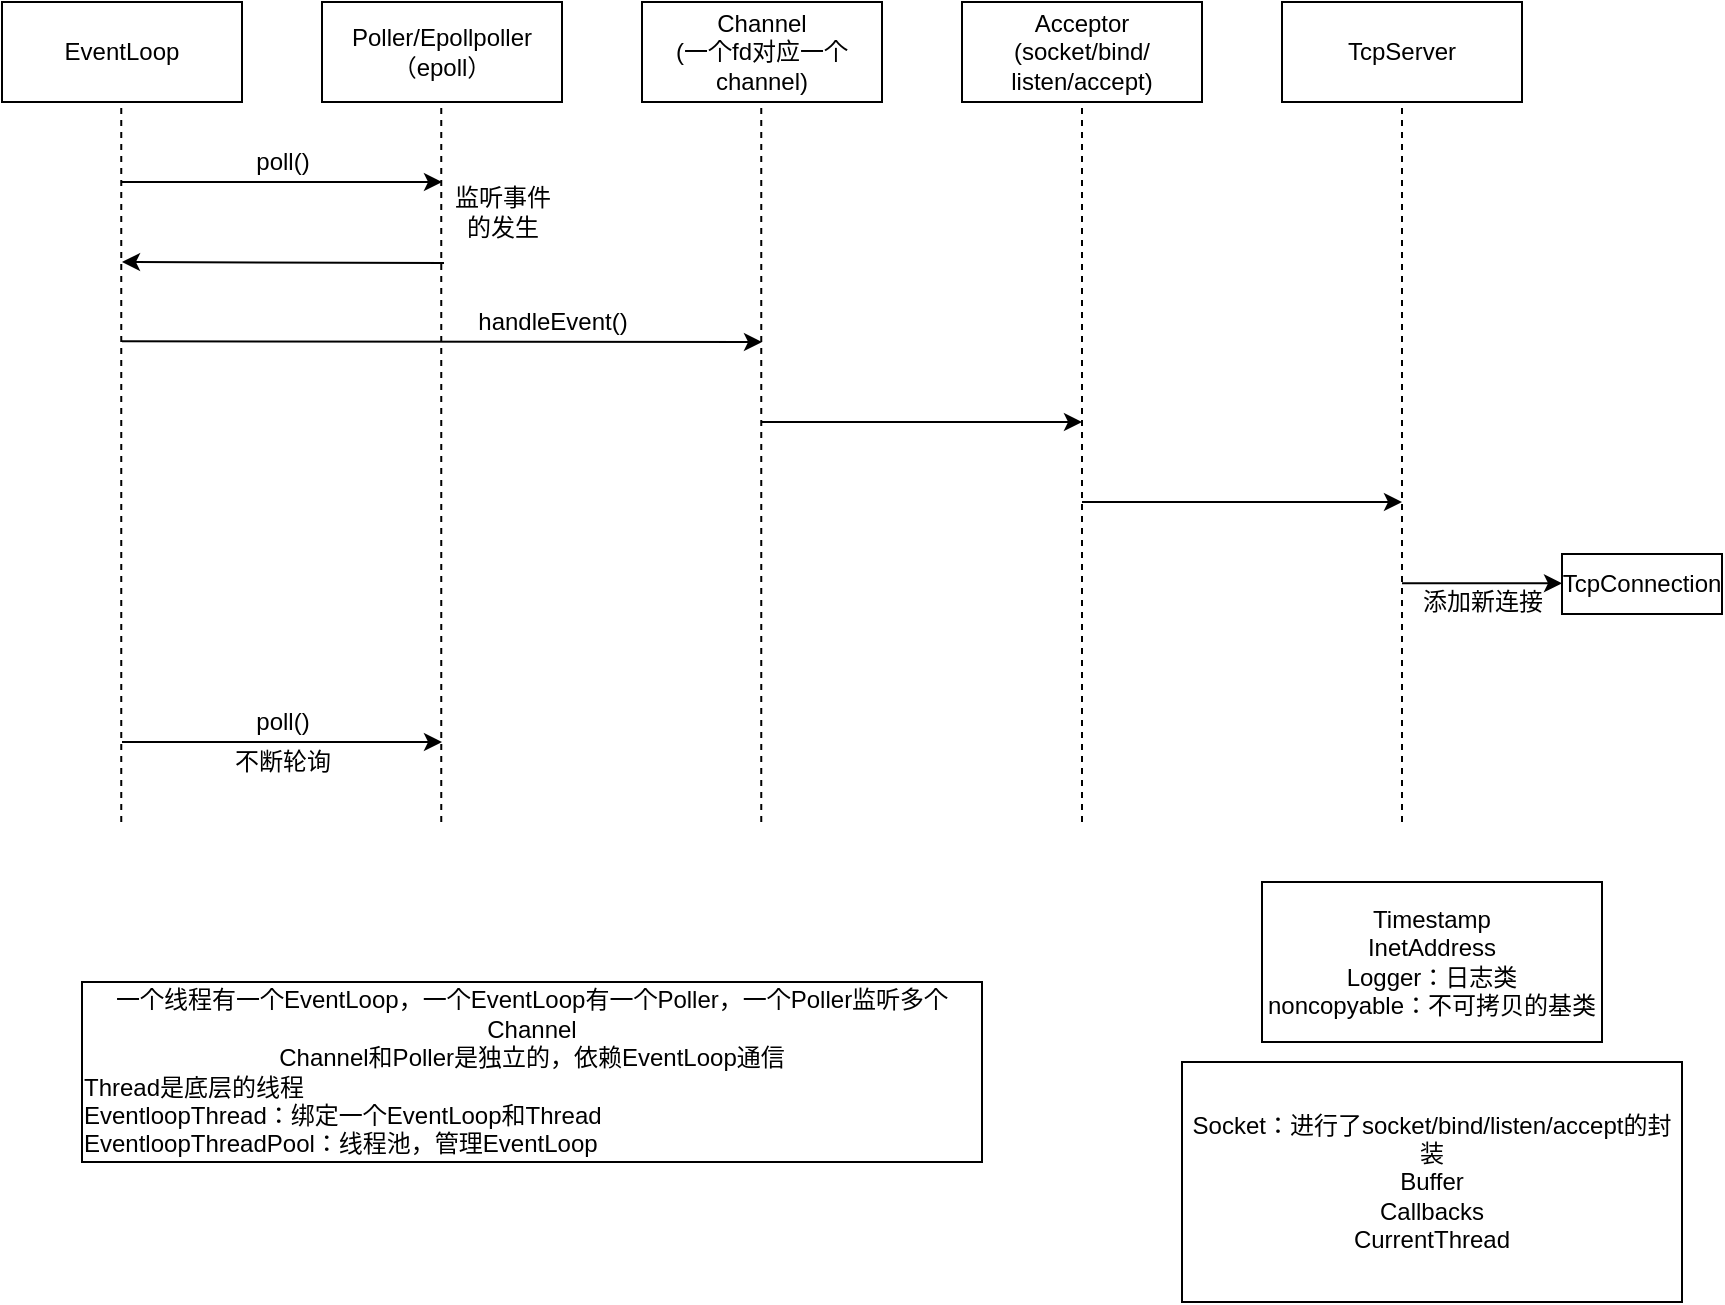 <mxfile version="16.5.2" type="github">
  <diagram id="Dj5IQC7-7TMW4ebiaRUy" name="Page-1">
    <mxGraphModel dx="1053" dy="517" grid="1" gridSize="10" guides="1" tooltips="1" connect="1" arrows="1" fold="1" page="1" pageScale="1" pageWidth="827" pageHeight="1169" math="0" shadow="0">
      <root>
        <mxCell id="0" />
        <mxCell id="1" parent="0" />
        <mxCell id="1-TE-ElDCBIfOnYAz5QD-1" value="EventLoop" style="rounded=0;whiteSpace=wrap;html=1;" vertex="1" parent="1">
          <mxGeometry x="40" y="30" width="120" height="50" as="geometry" />
        </mxCell>
        <mxCell id="1-TE-ElDCBIfOnYAz5QD-2" value="Poller/Epollpoller（epoll）" style="rounded=0;whiteSpace=wrap;html=1;" vertex="1" parent="1">
          <mxGeometry x="200" y="30" width="120" height="50" as="geometry" />
        </mxCell>
        <mxCell id="1-TE-ElDCBIfOnYAz5QD-3" value="Channel&lt;br&gt;(一个fd对应一个channel)" style="rounded=0;whiteSpace=wrap;html=1;" vertex="1" parent="1">
          <mxGeometry x="360" y="30" width="120" height="50" as="geometry" />
        </mxCell>
        <mxCell id="1-TE-ElDCBIfOnYAz5QD-6" value="" style="endArrow=none;dashed=1;html=1;rounded=0;entryX=0.5;entryY=1;entryDx=0;entryDy=0;" edge="1" parent="1">
          <mxGeometry width="50" height="50" relative="1" as="geometry">
            <mxPoint x="419.63" y="440" as="sourcePoint" />
            <mxPoint x="419.63" y="80" as="targetPoint" />
          </mxGeometry>
        </mxCell>
        <mxCell id="1-TE-ElDCBIfOnYAz5QD-7" value="" style="endArrow=none;dashed=1;html=1;rounded=0;entryX=0.5;entryY=1;entryDx=0;entryDy=0;" edge="1" parent="1">
          <mxGeometry width="50" height="50" relative="1" as="geometry">
            <mxPoint x="99.63" y="440" as="sourcePoint" />
            <mxPoint x="99.63" y="80" as="targetPoint" />
          </mxGeometry>
        </mxCell>
        <mxCell id="1-TE-ElDCBIfOnYAz5QD-8" value="" style="endArrow=none;dashed=1;html=1;rounded=0;entryX=0.5;entryY=1;entryDx=0;entryDy=0;" edge="1" parent="1">
          <mxGeometry width="50" height="50" relative="1" as="geometry">
            <mxPoint x="259.63" y="440" as="sourcePoint" />
            <mxPoint x="259.63" y="80" as="targetPoint" />
          </mxGeometry>
        </mxCell>
        <mxCell id="1-TE-ElDCBIfOnYAz5QD-9" value="" style="endArrow=classic;html=1;rounded=0;" edge="1" parent="1">
          <mxGeometry width="50" height="50" relative="1" as="geometry">
            <mxPoint x="100" y="120" as="sourcePoint" />
            <mxPoint x="260" y="120" as="targetPoint" />
          </mxGeometry>
        </mxCell>
        <mxCell id="1-TE-ElDCBIfOnYAz5QD-10" value="poll()" style="text;html=1;resizable=0;autosize=1;align=center;verticalAlign=middle;points=[];fillColor=none;strokeColor=none;rounded=0;" vertex="1" parent="1">
          <mxGeometry x="160" y="100" width="40" height="20" as="geometry" />
        </mxCell>
        <mxCell id="1-TE-ElDCBIfOnYAz5QD-15" value="" style="endArrow=classic;html=1;rounded=0;" edge="1" parent="1">
          <mxGeometry width="50" height="50" relative="1" as="geometry">
            <mxPoint x="261" y="160.5" as="sourcePoint" />
            <mxPoint x="100" y="160" as="targetPoint" />
          </mxGeometry>
        </mxCell>
        <mxCell id="1-TE-ElDCBIfOnYAz5QD-16" value="" style="endArrow=classic;html=1;rounded=0;" edge="1" parent="1">
          <mxGeometry width="50" height="50" relative="1" as="geometry">
            <mxPoint x="100" y="199.63" as="sourcePoint" />
            <mxPoint x="420" y="200" as="targetPoint" />
          </mxGeometry>
        </mxCell>
        <mxCell id="1-TE-ElDCBIfOnYAz5QD-17" value="Acceptor&lt;br&gt;(socket/bind/&lt;br&gt;listen/accept)" style="rounded=0;whiteSpace=wrap;html=1;" vertex="1" parent="1">
          <mxGeometry x="520" y="30" width="120" height="50" as="geometry" />
        </mxCell>
        <mxCell id="1-TE-ElDCBIfOnYAz5QD-18" value="" style="endArrow=classic;html=1;rounded=0;" edge="1" parent="1">
          <mxGeometry width="50" height="50" relative="1" as="geometry">
            <mxPoint x="420" y="240" as="sourcePoint" />
            <mxPoint x="580" y="240" as="targetPoint" />
          </mxGeometry>
        </mxCell>
        <mxCell id="1-TE-ElDCBIfOnYAz5QD-19" value="" style="endArrow=none;dashed=1;html=1;rounded=0;entryX=0.5;entryY=1;entryDx=0;entryDy=0;" edge="1" parent="1">
          <mxGeometry width="50" height="50" relative="1" as="geometry">
            <mxPoint x="580.0" y="440" as="sourcePoint" />
            <mxPoint x="580.0" y="80" as="targetPoint" />
          </mxGeometry>
        </mxCell>
        <mxCell id="1-TE-ElDCBIfOnYAz5QD-20" value="TcpServer" style="rounded=0;whiteSpace=wrap;html=1;" vertex="1" parent="1">
          <mxGeometry x="680" y="30" width="120" height="50" as="geometry" />
        </mxCell>
        <mxCell id="1-TE-ElDCBIfOnYAz5QD-21" value="" style="endArrow=none;dashed=1;html=1;rounded=0;entryX=0.5;entryY=1;entryDx=0;entryDy=0;" edge="1" parent="1">
          <mxGeometry width="50" height="50" relative="1" as="geometry">
            <mxPoint x="740.0" y="440" as="sourcePoint" />
            <mxPoint x="740.0" y="80" as="targetPoint" />
          </mxGeometry>
        </mxCell>
        <mxCell id="1-TE-ElDCBIfOnYAz5QD-22" value="监听事件&lt;br&gt;的发生" style="text;html=1;resizable=0;autosize=1;align=center;verticalAlign=middle;points=[];fillColor=none;strokeColor=none;rounded=0;" vertex="1" parent="1">
          <mxGeometry x="260" y="120" width="60" height="30" as="geometry" />
        </mxCell>
        <mxCell id="1-TE-ElDCBIfOnYAz5QD-24" value="" style="endArrow=classic;html=1;rounded=0;" edge="1" parent="1">
          <mxGeometry width="50" height="50" relative="1" as="geometry">
            <mxPoint x="100" y="400" as="sourcePoint" />
            <mxPoint x="260" y="400" as="targetPoint" />
          </mxGeometry>
        </mxCell>
        <mxCell id="1-TE-ElDCBIfOnYAz5QD-25" value="poll()" style="text;html=1;resizable=0;autosize=1;align=center;verticalAlign=middle;points=[];fillColor=none;strokeColor=none;rounded=0;" vertex="1" parent="1">
          <mxGeometry x="160" y="380" width="40" height="20" as="geometry" />
        </mxCell>
        <mxCell id="1-TE-ElDCBIfOnYAz5QD-28" value="不断轮询" style="text;html=1;resizable=0;autosize=1;align=center;verticalAlign=middle;points=[];fillColor=none;strokeColor=none;rounded=0;" vertex="1" parent="1">
          <mxGeometry x="150" y="400" width="60" height="20" as="geometry" />
        </mxCell>
        <mxCell id="1-TE-ElDCBIfOnYAz5QD-29" value="" style="endArrow=classic;html=1;rounded=0;" edge="1" parent="1">
          <mxGeometry width="50" height="50" relative="1" as="geometry">
            <mxPoint x="580" y="280" as="sourcePoint" />
            <mxPoint x="740" y="280" as="targetPoint" />
          </mxGeometry>
        </mxCell>
        <mxCell id="1-TE-ElDCBIfOnYAz5QD-30" value="" style="endArrow=classic;html=1;rounded=0;" edge="1" parent="1">
          <mxGeometry width="50" height="50" relative="1" as="geometry">
            <mxPoint x="740" y="320.63" as="sourcePoint" />
            <mxPoint x="820" y="320.63" as="targetPoint" />
          </mxGeometry>
        </mxCell>
        <mxCell id="1-TE-ElDCBIfOnYAz5QD-31" value="TcpConnection" style="rounded=0;whiteSpace=wrap;html=1;" vertex="1" parent="1">
          <mxGeometry x="820" y="306" width="80" height="30" as="geometry" />
        </mxCell>
        <mxCell id="1-TE-ElDCBIfOnYAz5QD-33" value="添加新连接" style="text;html=1;resizable=0;autosize=1;align=center;verticalAlign=middle;points=[];fillColor=none;strokeColor=none;rounded=0;" vertex="1" parent="1">
          <mxGeometry x="740" y="320" width="80" height="20" as="geometry" />
        </mxCell>
        <mxCell id="1-TE-ElDCBIfOnYAz5QD-35" value="Timestamp&lt;br&gt;InetAddress&lt;br&gt;Logger：日志类&lt;br&gt;noncopyable：不可拷贝的基类" style="rounded=0;whiteSpace=wrap;html=1;" vertex="1" parent="1">
          <mxGeometry x="670" y="470" width="170" height="80" as="geometry" />
        </mxCell>
        <mxCell id="1-TE-ElDCBIfOnYAz5QD-36" value="handleEvent()" style="text;html=1;resizable=0;autosize=1;align=center;verticalAlign=middle;points=[];fillColor=none;strokeColor=none;rounded=0;" vertex="1" parent="1">
          <mxGeometry x="270" y="180" width="90" height="20" as="geometry" />
        </mxCell>
        <mxCell id="1-TE-ElDCBIfOnYAz5QD-38" value="Socket：进行了socket/bind/listen/accept的封装&lt;br&gt;Buffer&lt;br&gt;Callbacks&lt;br&gt;CurrentThread" style="rounded=0;whiteSpace=wrap;html=1;" vertex="1" parent="1">
          <mxGeometry x="630" y="560" width="250" height="120" as="geometry" />
        </mxCell>
        <mxCell id="1-TE-ElDCBIfOnYAz5QD-40" value="一个线程有一个EventLoop，一个EventLoop有一个Poller，一个Poller监听多个Channel&lt;br&gt;Channel和Poller是独立的，依赖EventLoop通信&lt;br&gt;&lt;div style=&quot;text-align: left&quot;&gt;Thread是底层的线程&lt;/div&gt;&lt;div style=&quot;text-align: left&quot;&gt;EventloopThread：绑定一个EventLoop和Thread&amp;nbsp;&lt;/div&gt;&lt;div style=&quot;text-align: left&quot;&gt;EventloopThreadPool：线程池，管理EventLoop&lt;/div&gt;" style="rounded=0;whiteSpace=wrap;html=1;" vertex="1" parent="1">
          <mxGeometry x="80" y="520" width="450" height="90" as="geometry" />
        </mxCell>
      </root>
    </mxGraphModel>
  </diagram>
</mxfile>
